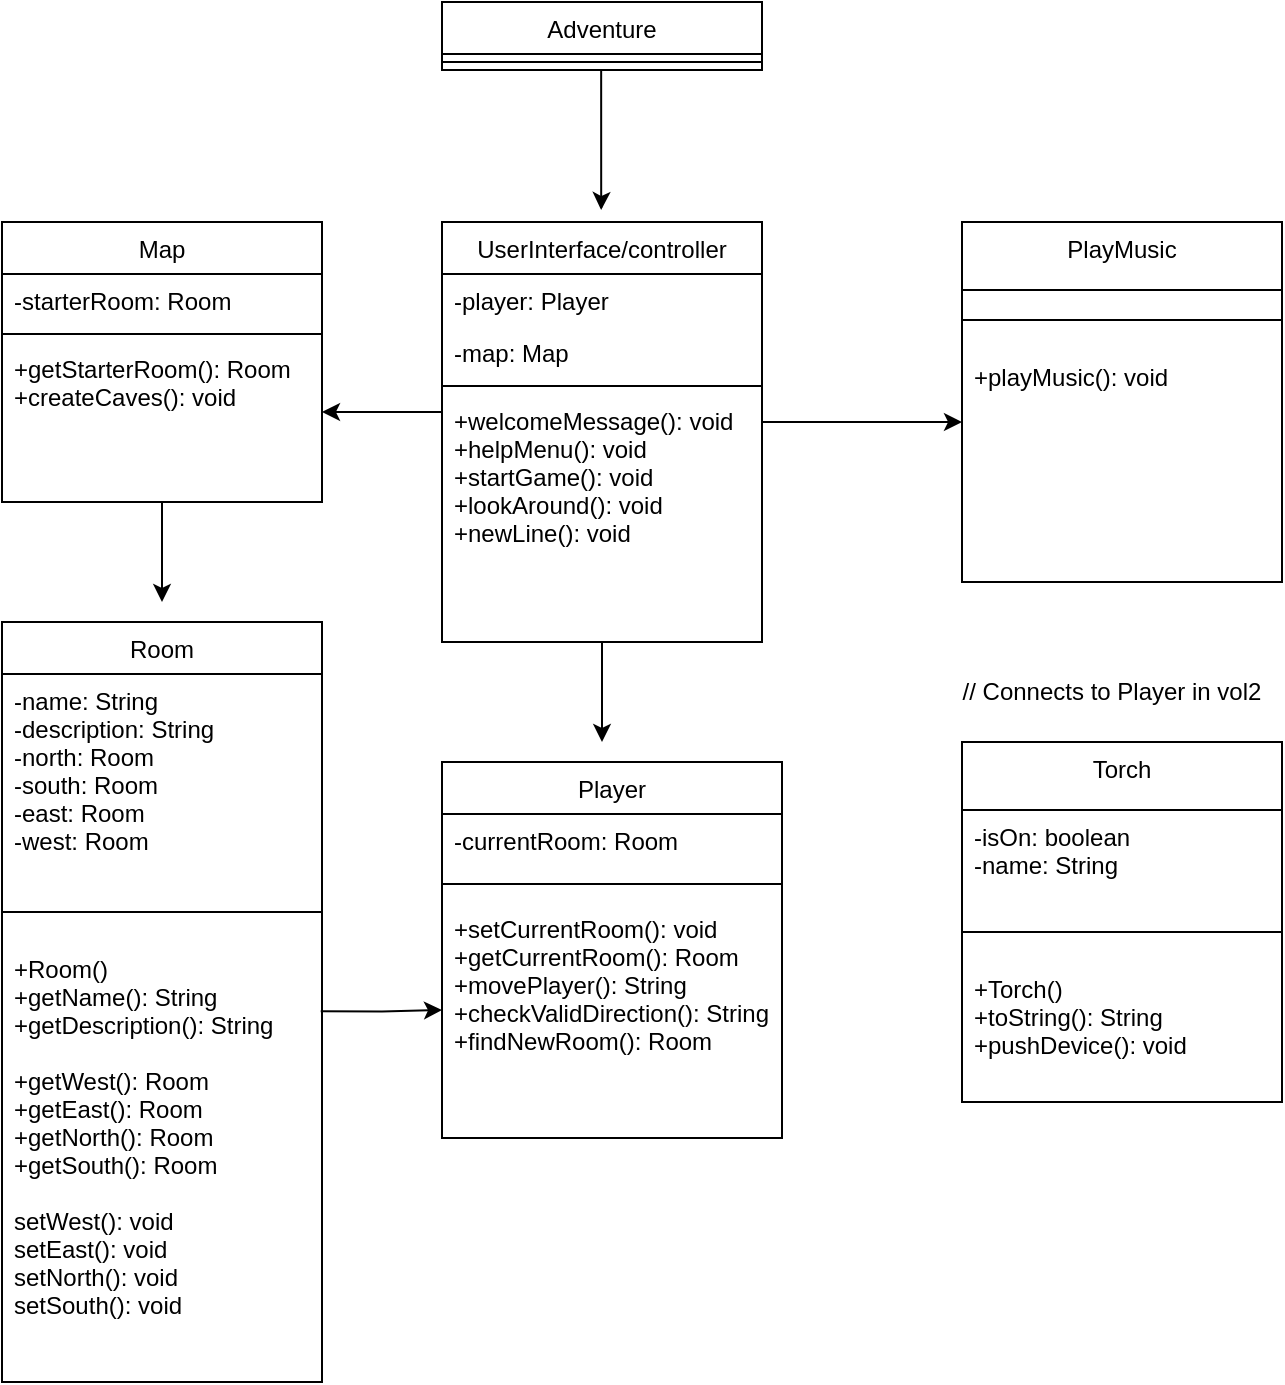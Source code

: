 <mxfile version="17.1.2" type="github">
  <diagram id="C5RBs43oDa-KdzZeNtuy" name="Page-1">
    <mxGraphModel dx="669" dy="1792" grid="1" gridSize="10" guides="1" tooltips="1" connect="1" arrows="1" fold="1" page="1" pageScale="1" pageWidth="827" pageHeight="1169" math="0" shadow="0">
      <root>
        <mxCell id="WIyWlLk6GJQsqaUBKTNV-0" />
        <mxCell id="WIyWlLk6GJQsqaUBKTNV-1" parent="WIyWlLk6GJQsqaUBKTNV-0" />
        <mxCell id="0htfcrwwrIv0TzqpJnIH-7" value="" style="edgeStyle=orthogonalEdgeStyle;rounded=0;orthogonalLoop=1;jettySize=auto;html=1;" edge="1" parent="WIyWlLk6GJQsqaUBKTNV-1" source="zkfFHV4jXpPFQw0GAbJ--0">
          <mxGeometry relative="1" as="geometry">
            <mxPoint x="340" y="-140" as="targetPoint" />
          </mxGeometry>
        </mxCell>
        <mxCell id="zkfFHV4jXpPFQw0GAbJ--0" value="UserInterface/controller" style="swimlane;fontStyle=0;align=center;verticalAlign=top;childLayout=stackLayout;horizontal=1;startSize=26;horizontalStack=0;resizeParent=1;resizeLast=0;collapsible=1;marginBottom=0;rounded=0;shadow=0;strokeWidth=1;" parent="WIyWlLk6GJQsqaUBKTNV-1" vertex="1">
          <mxGeometry x="260" y="-400" width="160" height="210" as="geometry">
            <mxRectangle x="260" y="-390" width="160" height="26" as="alternateBounds" />
          </mxGeometry>
        </mxCell>
        <mxCell id="zkfFHV4jXpPFQw0GAbJ--1" value="-player: Player" style="text;align=left;verticalAlign=top;spacingLeft=4;spacingRight=4;overflow=hidden;rotatable=0;points=[[0,0.5],[1,0.5]];portConstraint=eastwest;" parent="zkfFHV4jXpPFQw0GAbJ--0" vertex="1">
          <mxGeometry y="26" width="160" height="26" as="geometry" />
        </mxCell>
        <mxCell id="zkfFHV4jXpPFQw0GAbJ--2" value="-map: Map" style="text;align=left;verticalAlign=top;spacingLeft=4;spacingRight=4;overflow=hidden;rotatable=0;points=[[0,0.5],[1,0.5]];portConstraint=eastwest;rounded=0;shadow=0;html=0;" parent="zkfFHV4jXpPFQw0GAbJ--0" vertex="1">
          <mxGeometry y="52" width="160" height="26" as="geometry" />
        </mxCell>
        <mxCell id="zkfFHV4jXpPFQw0GAbJ--4" value="" style="line;html=1;strokeWidth=1;align=left;verticalAlign=middle;spacingTop=-1;spacingLeft=3;spacingRight=3;rotatable=0;labelPosition=right;points=[];portConstraint=eastwest;" parent="zkfFHV4jXpPFQw0GAbJ--0" vertex="1">
          <mxGeometry y="78" width="160" height="8" as="geometry" />
        </mxCell>
        <mxCell id="zkfFHV4jXpPFQw0GAbJ--5" value="+welcomeMessage(): void&#xa;+helpMenu(): void&#xa;+startGame(): void&#xa;+lookAround(): void&#xa;+newLine(): void" style="text;align=left;verticalAlign=top;spacingLeft=4;spacingRight=4;overflow=hidden;rotatable=0;points=[[0,0.5],[1,0.5]];portConstraint=eastwest;" parent="zkfFHV4jXpPFQw0GAbJ--0" vertex="1">
          <mxGeometry y="86" width="160" height="94" as="geometry" />
        </mxCell>
        <mxCell id="0htfcrwwrIv0TzqpJnIH-0" value="" style="edgeStyle=orthogonalEdgeStyle;rounded=0;orthogonalLoop=1;jettySize=auto;html=1;" edge="1" parent="WIyWlLk6GJQsqaUBKTNV-1">
          <mxGeometry relative="1" as="geometry">
            <mxPoint x="339.58" y="-476" as="sourcePoint" />
            <mxPoint x="339.58" y="-406" as="targetPoint" />
            <Array as="points">
              <mxPoint x="339.58" y="-407" />
            </Array>
          </mxGeometry>
        </mxCell>
        <mxCell id="zkfFHV4jXpPFQw0GAbJ--6" value="Adventure&#xa;" style="swimlane;fontStyle=0;align=center;verticalAlign=top;childLayout=stackLayout;horizontal=1;startSize=26;horizontalStack=0;resizeParent=1;resizeLast=0;collapsible=1;marginBottom=0;rounded=0;shadow=0;strokeWidth=1;" parent="WIyWlLk6GJQsqaUBKTNV-1" vertex="1">
          <mxGeometry x="260" y="-510" width="160" height="34" as="geometry">
            <mxRectangle x="260" y="-470" width="160" height="26" as="alternateBounds" />
          </mxGeometry>
        </mxCell>
        <mxCell id="zkfFHV4jXpPFQw0GAbJ--9" value="" style="line;html=1;strokeWidth=1;align=left;verticalAlign=middle;spacingTop=-1;spacingLeft=3;spacingRight=3;rotatable=0;labelPosition=right;points=[];portConstraint=eastwest;" parent="zkfFHV4jXpPFQw0GAbJ--6" vertex="1">
          <mxGeometry y="26" width="160" height="8" as="geometry" />
        </mxCell>
        <mxCell id="zkfFHV4jXpPFQw0GAbJ--13" value="Player" style="swimlane;fontStyle=0;align=center;verticalAlign=top;childLayout=stackLayout;horizontal=1;startSize=26;horizontalStack=0;resizeParent=1;resizeLast=0;collapsible=1;marginBottom=0;rounded=0;shadow=0;strokeWidth=1;" parent="WIyWlLk6GJQsqaUBKTNV-1" vertex="1">
          <mxGeometry x="260" y="-130" width="170" height="188" as="geometry">
            <mxRectangle x="250" y="-90" width="170" height="26" as="alternateBounds" />
          </mxGeometry>
        </mxCell>
        <mxCell id="dRhHNlCPHHymV1BK2kCy-11" value="-currentRoom: Room" style="text;align=left;verticalAlign=top;spacingLeft=4;spacingRight=4;overflow=hidden;rotatable=0;points=[[0,0.5],[1,0.5]];portConstraint=eastwest;" parent="zkfFHV4jXpPFQw0GAbJ--13" vertex="1">
          <mxGeometry y="26" width="170" height="26" as="geometry" />
        </mxCell>
        <mxCell id="zkfFHV4jXpPFQw0GAbJ--15" value="" style="line;html=1;strokeWidth=1;align=left;verticalAlign=middle;spacingTop=-1;spacingLeft=3;spacingRight=3;rotatable=0;labelPosition=right;points=[];portConstraint=eastwest;" parent="zkfFHV4jXpPFQw0GAbJ--13" vertex="1">
          <mxGeometry y="52" width="170" height="18" as="geometry" />
        </mxCell>
        <mxCell id="dRhHNlCPHHymV1BK2kCy-12" value="+setCurrentRoom(): void&#xa;+getCurrentRoom(): Room&#xa;+movePlayer(): String&#xa;+checkValidDirection(): String&#xa;+findNewRoom(): Room" style="text;align=left;verticalAlign=top;spacingLeft=4;spacingRight=4;overflow=hidden;rotatable=0;points=[[0,0.5],[1,0.5]];portConstraint=eastwest;" parent="zkfFHV4jXpPFQw0GAbJ--13" vertex="1">
          <mxGeometry y="70" width="170" height="108" as="geometry" />
        </mxCell>
        <mxCell id="0htfcrwwrIv0TzqpJnIH-4" value="" style="edgeStyle=orthogonalEdgeStyle;rounded=0;orthogonalLoop=1;jettySize=auto;html=1;" edge="1" parent="WIyWlLk6GJQsqaUBKTNV-1" source="zkfFHV4jXpPFQw0GAbJ--17">
          <mxGeometry relative="1" as="geometry">
            <mxPoint x="120" y="-210" as="targetPoint" />
          </mxGeometry>
        </mxCell>
        <mxCell id="zkfFHV4jXpPFQw0GAbJ--17" value="Map" style="swimlane;fontStyle=0;align=center;verticalAlign=top;childLayout=stackLayout;horizontal=1;startSize=26;horizontalStack=0;resizeParent=1;resizeLast=0;collapsible=1;marginBottom=0;rounded=0;shadow=0;strokeWidth=1;" parent="WIyWlLk6GJQsqaUBKTNV-1" vertex="1">
          <mxGeometry x="40" y="-400" width="160" height="140" as="geometry">
            <mxRectangle x="490" y="-110" width="160" height="26" as="alternateBounds" />
          </mxGeometry>
        </mxCell>
        <mxCell id="zkfFHV4jXpPFQw0GAbJ--18" value="-starterRoom: Room" style="text;align=left;verticalAlign=top;spacingLeft=4;spacingRight=4;overflow=hidden;rotatable=0;points=[[0,0.5],[1,0.5]];portConstraint=eastwest;" parent="zkfFHV4jXpPFQw0GAbJ--17" vertex="1">
          <mxGeometry y="26" width="160" height="26" as="geometry" />
        </mxCell>
        <mxCell id="zkfFHV4jXpPFQw0GAbJ--23" value="" style="line;html=1;strokeWidth=1;align=left;verticalAlign=middle;spacingTop=-1;spacingLeft=3;spacingRight=3;rotatable=0;labelPosition=right;points=[];portConstraint=eastwest;" parent="zkfFHV4jXpPFQw0GAbJ--17" vertex="1">
          <mxGeometry y="52" width="160" height="8" as="geometry" />
        </mxCell>
        <mxCell id="dRhHNlCPHHymV1BK2kCy-9" value="+getStarterRoom(): Room&#xa;+createCaves(): void" style="text;align=left;verticalAlign=top;spacingLeft=4;spacingRight=4;overflow=hidden;rotatable=0;points=[[0,0.5],[1,0.5]];portConstraint=eastwest;" parent="zkfFHV4jXpPFQw0GAbJ--17" vertex="1">
          <mxGeometry y="60" width="160" height="70" as="geometry" />
        </mxCell>
        <mxCell id="dRhHNlCPHHymV1BK2kCy-0" value="Torch" style="swimlane;fontStyle=0;align=center;verticalAlign=top;childLayout=stackLayout;horizontal=1;startSize=34;horizontalStack=0;resizeParent=1;resizeLast=0;collapsible=1;marginBottom=0;rounded=0;shadow=0;strokeWidth=1;" parent="WIyWlLk6GJQsqaUBKTNV-1" vertex="1">
          <mxGeometry x="520" y="-140" width="160" height="180" as="geometry">
            <mxRectangle x="20" y="-300" width="170" height="26" as="alternateBounds" />
          </mxGeometry>
        </mxCell>
        <mxCell id="dRhHNlCPHHymV1BK2kCy-13" value="-isOn: boolean&#xa;-name: String" style="text;align=left;verticalAlign=top;spacingLeft=4;spacingRight=4;overflow=hidden;rotatable=0;points=[[0,0.5],[1,0.5]];portConstraint=eastwest;" parent="dRhHNlCPHHymV1BK2kCy-0" vertex="1">
          <mxGeometry y="34" width="160" height="46" as="geometry" />
        </mxCell>
        <mxCell id="dRhHNlCPHHymV1BK2kCy-2" value="" style="line;html=1;strokeWidth=1;align=left;verticalAlign=middle;spacingTop=-1;spacingLeft=3;spacingRight=3;rotatable=0;labelPosition=right;points=[];portConstraint=eastwest;" parent="dRhHNlCPHHymV1BK2kCy-0" vertex="1">
          <mxGeometry y="80" width="160" height="30" as="geometry" />
        </mxCell>
        <mxCell id="dRhHNlCPHHymV1BK2kCy-15" value="+Torch()&#xa;+toString(): String&#xa;+pushDevice(): void" style="text;align=left;verticalAlign=top;spacingLeft=4;spacingRight=4;overflow=hidden;rotatable=0;points=[[0,0.5],[1,0.5]];portConstraint=eastwest;" parent="dRhHNlCPHHymV1BK2kCy-0" vertex="1">
          <mxGeometry y="110" width="160" height="70" as="geometry" />
        </mxCell>
        <mxCell id="dRhHNlCPHHymV1BK2kCy-3" value="Room&#xa;" style="swimlane;fontStyle=0;align=center;verticalAlign=top;childLayout=stackLayout;horizontal=1;startSize=26;horizontalStack=0;resizeParent=1;resizeLast=0;collapsible=1;marginBottom=0;rounded=0;shadow=0;strokeWidth=1;" parent="WIyWlLk6GJQsqaUBKTNV-1" vertex="1">
          <mxGeometry x="40" y="-200" width="160" height="380" as="geometry">
            <mxRectangle x="480" y="-300" width="170" height="26" as="alternateBounds" />
          </mxGeometry>
        </mxCell>
        <mxCell id="dRhHNlCPHHymV1BK2kCy-17" value="-name: String&#xa;-description: String&#xa;-north: Room&#xa;-south: Room&#xa;-east: Room&#xa;-west: Room" style="text;align=left;verticalAlign=top;spacingLeft=4;spacingRight=4;overflow=hidden;rotatable=0;points=[[0,0.5],[1,0.5]];portConstraint=eastwest;" parent="dRhHNlCPHHymV1BK2kCy-3" vertex="1">
          <mxGeometry y="26" width="160" height="104" as="geometry" />
        </mxCell>
        <mxCell id="dRhHNlCPHHymV1BK2kCy-5" value="" style="line;html=1;strokeWidth=1;align=left;verticalAlign=middle;spacingTop=-1;spacingLeft=3;spacingRight=3;rotatable=0;labelPosition=right;points=[];portConstraint=eastwest;" parent="dRhHNlCPHHymV1BK2kCy-3" vertex="1">
          <mxGeometry y="130" width="160" height="30" as="geometry" />
        </mxCell>
        <mxCell id="dRhHNlCPHHymV1BK2kCy-19" value="+Room()&#xa;+getName(): String&#xa;+getDescription(): String&#xa;&#xa;+getWest(): Room&#xa;+getEast(): Room&#xa;+getNorth(): Room&#xa;+getSouth(): Room&#xa;&#xa;setWest(): void&#xa;setEast(): void&#xa;setNorth(): void&#xa;setSouth(): void&#xa;" style="text;align=left;verticalAlign=top;spacingLeft=4;spacingRight=4;overflow=hidden;rotatable=0;points=[[0,0.5],[1,0.5]];portConstraint=eastwest;" parent="dRhHNlCPHHymV1BK2kCy-3" vertex="1">
          <mxGeometry y="160" width="160" height="210" as="geometry" />
        </mxCell>
        <mxCell id="0htfcrwwrIv0TzqpJnIH-5" value="" style="edgeStyle=orthogonalEdgeStyle;rounded=0;orthogonalLoop=1;jettySize=auto;html=1;exitX=0.996;exitY=0.165;exitDx=0;exitDy=0;exitPerimeter=0;" edge="1" parent="WIyWlLk6GJQsqaUBKTNV-1" source="dRhHNlCPHHymV1BK2kCy-19" target="dRhHNlCPHHymV1BK2kCy-12">
          <mxGeometry relative="1" as="geometry">
            <mxPoint x="210" y="-6" as="sourcePoint" />
          </mxGeometry>
        </mxCell>
        <mxCell id="0htfcrwwrIv0TzqpJnIH-9" value="// Connects to Player in vol2" style="text;html=1;strokeColor=none;fillColor=none;align=center;verticalAlign=middle;whiteSpace=wrap;rounded=0;" vertex="1" parent="WIyWlLk6GJQsqaUBKTNV-1">
          <mxGeometry x="510" y="-180" width="170" height="30" as="geometry" />
        </mxCell>
        <mxCell id="0htfcrwwrIv0TzqpJnIH-10" value="" style="edgeStyle=orthogonalEdgeStyle;rounded=0;orthogonalLoop=1;jettySize=auto;html=1;strokeColor=default;" edge="1" parent="WIyWlLk6GJQsqaUBKTNV-1" source="zkfFHV4jXpPFQw0GAbJ--2" target="dRhHNlCPHHymV1BK2kCy-9">
          <mxGeometry relative="1" as="geometry">
            <Array as="points">
              <mxPoint x="260" y="-305" />
            </Array>
          </mxGeometry>
        </mxCell>
        <mxCell id="0htfcrwwrIv0TzqpJnIH-12" value="PlayMusic" style="swimlane;fontStyle=0;align=center;verticalAlign=top;childLayout=stackLayout;horizontal=1;startSize=34;horizontalStack=0;resizeParent=1;resizeLast=0;collapsible=1;marginBottom=0;rounded=0;shadow=0;strokeWidth=1;" vertex="1" parent="WIyWlLk6GJQsqaUBKTNV-1">
          <mxGeometry x="520" y="-400" width="160" height="180" as="geometry">
            <mxRectangle x="20" y="-300" width="170" height="26" as="alternateBounds" />
          </mxGeometry>
        </mxCell>
        <mxCell id="0htfcrwwrIv0TzqpJnIH-14" value="" style="line;html=1;strokeWidth=1;align=left;verticalAlign=middle;spacingTop=-1;spacingLeft=3;spacingRight=3;rotatable=0;labelPosition=right;points=[];portConstraint=eastwest;" vertex="1" parent="0htfcrwwrIv0TzqpJnIH-12">
          <mxGeometry y="34" width="160" height="30" as="geometry" />
        </mxCell>
        <mxCell id="0htfcrwwrIv0TzqpJnIH-15" value="+playMusic(): void" style="text;align=left;verticalAlign=top;spacingLeft=4;spacingRight=4;overflow=hidden;rotatable=0;points=[[0,0.5],[1,0.5]];portConstraint=eastwest;" vertex="1" parent="0htfcrwwrIv0TzqpJnIH-12">
          <mxGeometry y="64" width="160" height="70" as="geometry" />
        </mxCell>
        <mxCell id="0htfcrwwrIv0TzqpJnIH-16" value="" style="edgeStyle=orthogonalEdgeStyle;rounded=0;orthogonalLoop=1;jettySize=auto;html=1;strokeColor=default;" edge="1" parent="WIyWlLk6GJQsqaUBKTNV-1" source="zkfFHV4jXpPFQw0GAbJ--5" target="0htfcrwwrIv0TzqpJnIH-15">
          <mxGeometry relative="1" as="geometry">
            <Array as="points">
              <mxPoint x="500" y="-300" />
              <mxPoint x="500" y="-300" />
            </Array>
          </mxGeometry>
        </mxCell>
      </root>
    </mxGraphModel>
  </diagram>
</mxfile>
